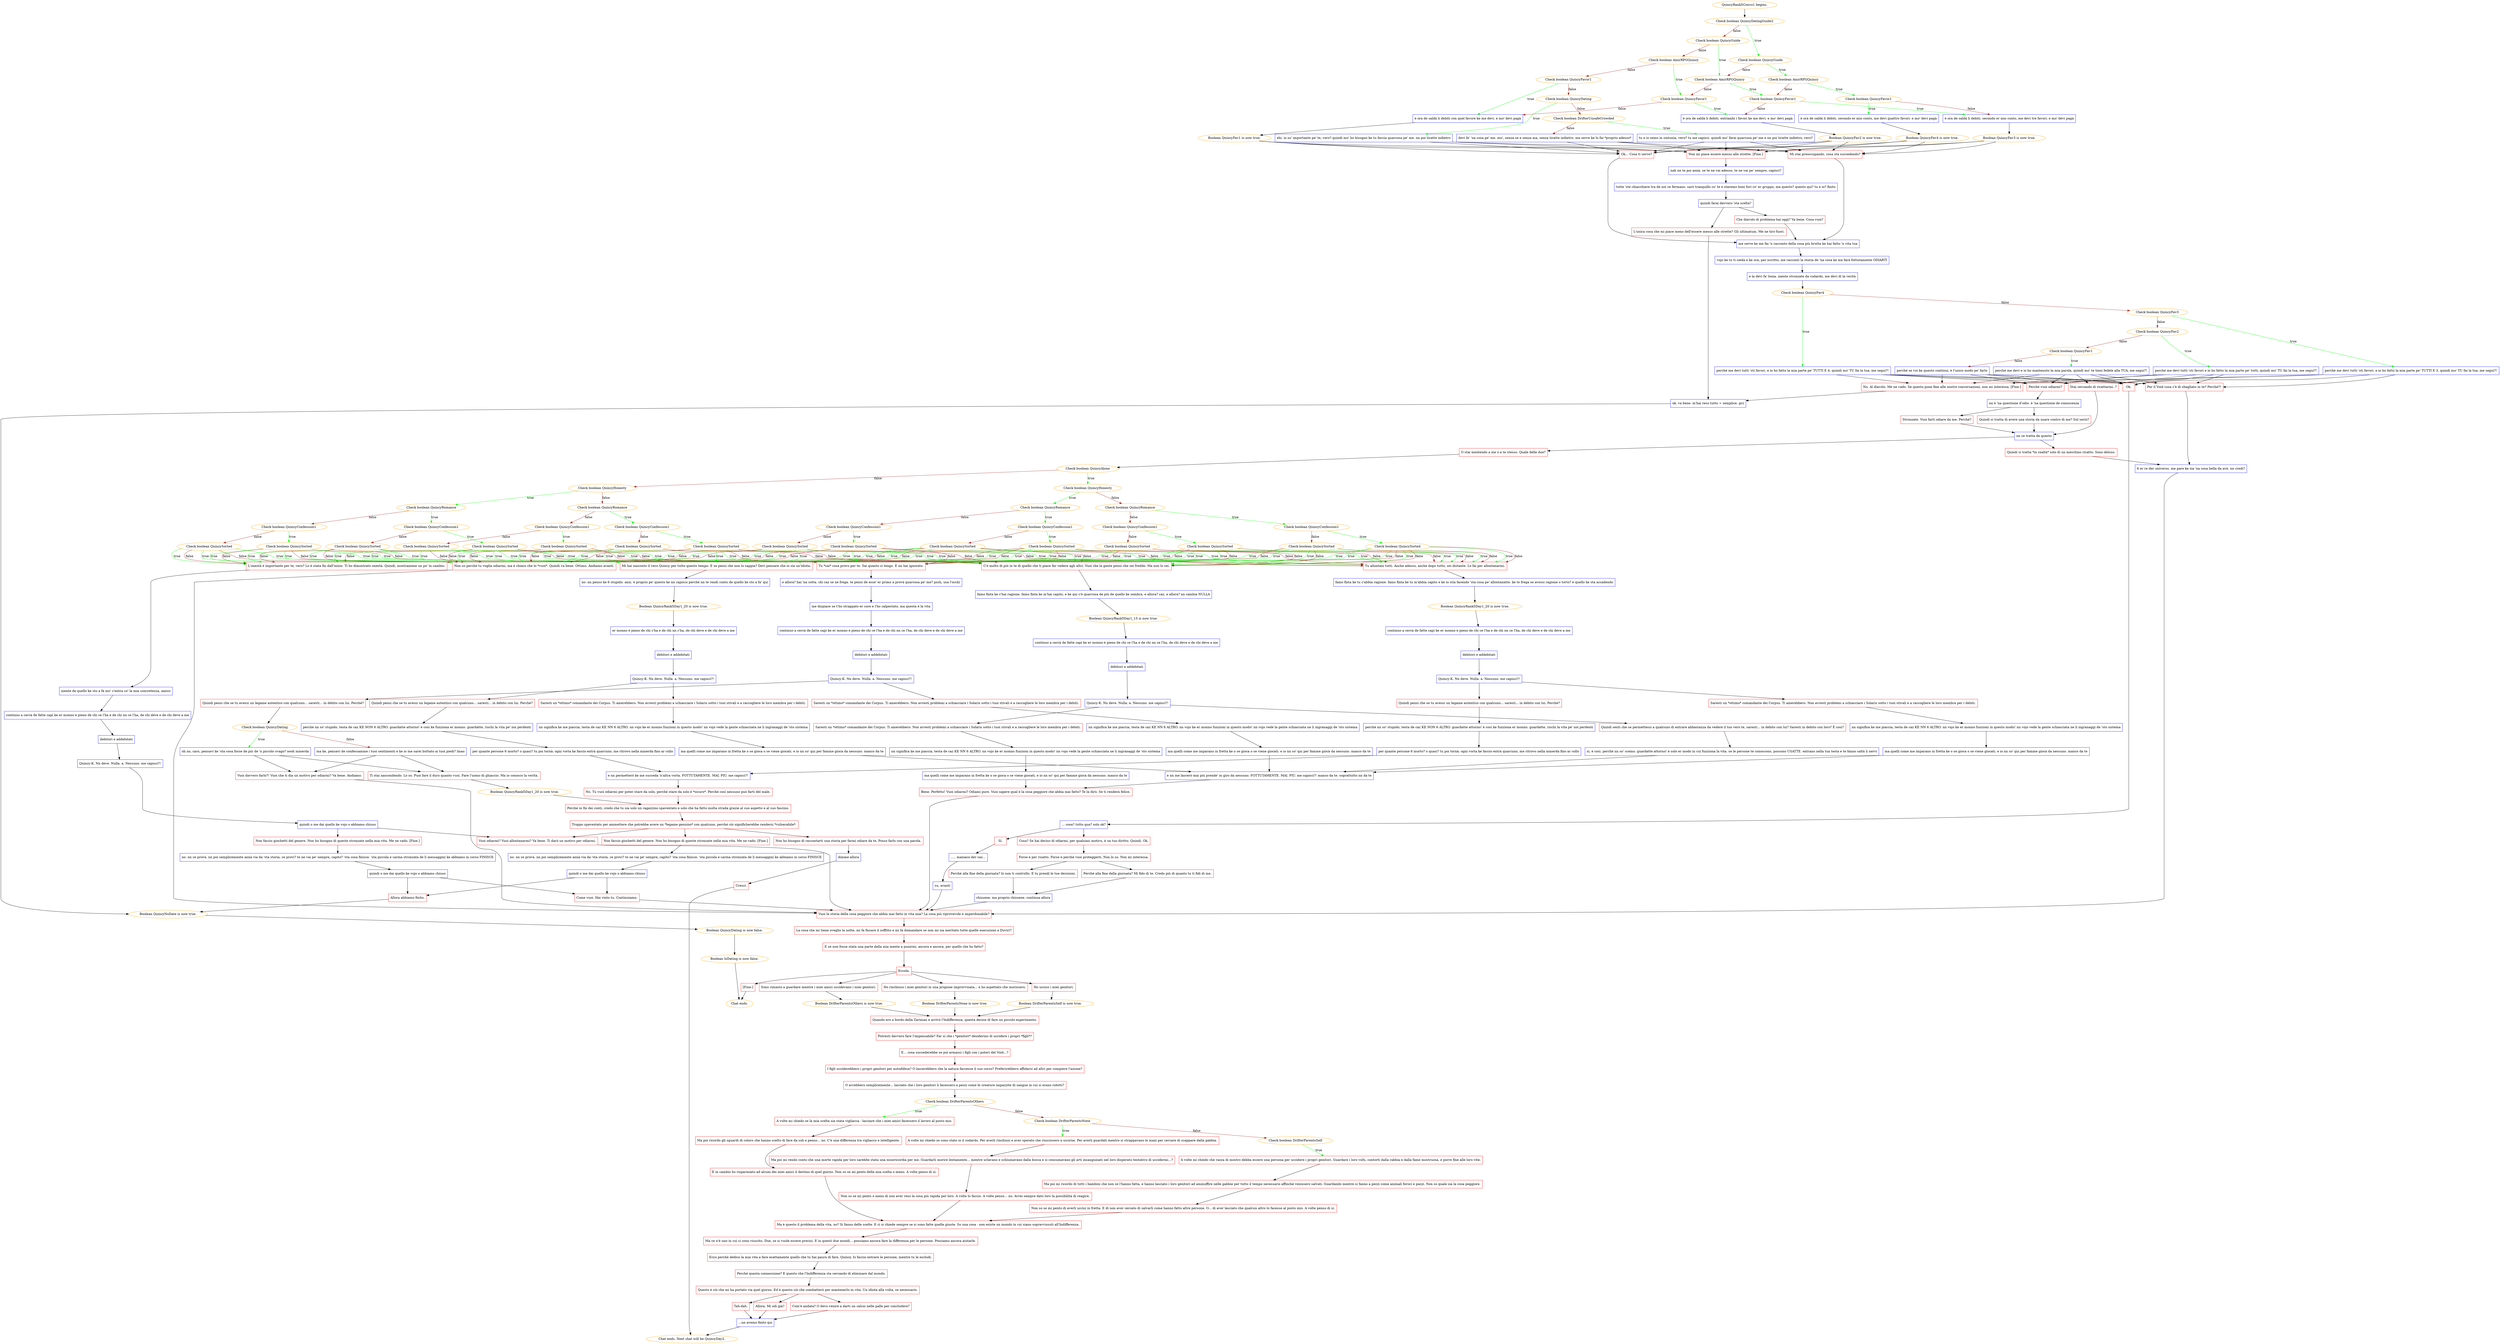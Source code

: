 digraph {
	"QuincyRank5Convo1 begins." [color=orange];
		"QuincyRank5Convo1 begins." -> j4259438910;
	j4259438910 [label="Check boolean QuincyDatingGuide2",color=orange];
		j4259438910 -> j1808293916 [label=true,color=green];
		j4259438910 -> j3374279986 [label=false,color=brown];
	j1808293916 [label="Check boolean QuincyGuide",color=orange];
		j1808293916 -> j825999785 [label=true,color=green];
		j1808293916 -> j1508790296 [label=false,color=brown];
	j3374279986 [label="Check boolean QuincyGuide",color=orange];
		j3374279986 -> j1508790296 [label=true,color=green];
		j3374279986 -> j187799974 [label=false,color=brown];
	j825999785 [label="Check boolean AmirRPGQuincy",color=orange];
		j825999785 -> j348407752 [label=true,color=green];
		j825999785 -> j2690052736 [label=false,color=brown];
	j1508790296 [label="Check boolean AmirRPGQuincy",color=orange];
		j1508790296 -> j2690052736 [label=true,color=green];
		j1508790296 -> j7993924 [label=false,color=brown];
	j187799974 [label="Check boolean AmirRPGQuincy",color=orange];
		j187799974 -> j7993924 [label=true,color=green];
		j187799974 -> j311885398 [label=false,color=brown];
	j348407752 [label="Check boolean QuincyFavor1",color=orange];
		j348407752 -> j631768416 [label=true,color=green];
		j348407752 -> j3933335753 [label=false,color=brown];
	j2690052736 [label="Check boolean QuincyFavor1",color=orange];
		j2690052736 -> j3933335753 [label=true,color=green];
		j2690052736 -> j3029074249 [label=false,color=brown];
	j7993924 [label="Check boolean QuincyFavor1",color=orange];
		j7993924 -> j3029074249 [label=true,color=green];
		j7993924 -> j1172993688 [label=false,color=brown];
	j311885398 [label="Check boolean QuincyFavor1",color=orange];
		j311885398 -> j1172993688 [label=true,color=green];
		j311885398 -> j861801203 [label=false,color=brown];
	j631768416 [label="è ora de saldà li debiti. secondo er mio conto, me devi quattro favori. e mo' devi pagà",shape=box,color=blue];
		j631768416 -> j1829341265;
	j3933335753 [label="è ora de saldà li debiti. secondo er mio conto, me devi tre favori. e mo' devi pagà",shape=box,color=blue];
		j3933335753 -> j3200699862;
	j3029074249 [label="è ora de saldà li debiti. entrambi i favori ke me devi. e mo' devi pagà",shape=box,color=blue];
		j3029074249 -> j2507424988;
	j1172993688 [label="è ora de saldà li debiti con quel favore ke me devi. e mo' devi pagà",shape=box,color=blue];
		j1172993688 -> j1261464452;
	j861801203 [label="Check boolean QuincyDating",color=orange];
		j861801203 -> j2040754256 [label=true,color=green];
		j861801203 -> j1471776078 [label=false,color=brown];
	j1829341265 [label="Boolean QuincyFav4 is now true.",color=orange];
		j1829341265 -> j335908906;
		j1829341265 -> j4013489285;
		j1829341265 -> j3165291272;
	j3200699862 [label="Boolean QuincyFav3 is now true.",color=orange];
		j3200699862 -> j335908906;
		j3200699862 -> j4013489285;
		j3200699862 -> j3165291272;
	j2507424988 [label="Boolean QuincyFav2 is now true.",color=orange];
		j2507424988 -> j335908906;
		j2507424988 -> j4013489285;
		j2507424988 -> j3165291272;
	j1261464452 [label="Boolean QuincyFav1 is now true.",color=orange];
		j1261464452 -> j335908906;
		j1261464452 -> j4013489285;
		j1261464452 -> j3165291272;
	j2040754256 [label="ehi. io so' importante pe' te, vero? quindi mo' ho bisogno ke tu faccia quarcosa pe' me. nn poi tiratte indietro",shape=box,color=blue];
		j2040754256 -> j335908906;
		j2040754256 -> j4013489285;
		j2040754256 -> j3165291272;
	j1471776078 [label="Check boolean DrifterUnsafeCrowded",color=orange];
		j1471776078 -> j301748753 [label=true,color=green];
		j1471776078 -> j3395066078 [label=false,color=brown];
	j335908906 [label="Mi stai preoccupando, cosa sta succedendo?",shape=box,color=red];
		j335908906 -> j393681962;
	j4013489285 [label="Ok... Cosa ti serve?",shape=box,color=red];
		j4013489285 -> j393681962;
	j3165291272 [label="Non mi piace essere messo alle strette. [Fine.]",shape=box,color=red];
		j3165291272 -> j2205490704;
	j301748753 [label="tu e io semo in sintonia, vero? tu me capisci. quindi mo' farai quarcosa pe' me e nn poi tiratte indietro, vero?",shape=box,color=blue];
		j301748753 -> j335908906;
		j301748753 -> j4013489285;
		j301748753 -> j3165291272;
	j3395066078 [label="devi fa' 'na cosa pe' me. mo', senza se e senza ma, senza tiratte indietro. me serve ke lo fai *proprio adesso*",shape=box,color=blue];
		j3395066078 -> j335908906;
		j3395066078 -> j4013489285;
		j3395066078 -> j3165291272;
	j393681962 [label="me serve ke me fai 'n racconto della cosa più brutta ke hai fatto 'n vita tua",shape=box,color=blue];
		j393681962 -> j2032021402;
	j2205490704 [label="nah nn te poi annà. se te ne vai adesso, te ne vai pe' sempre, capisci?",shape=box,color=blue];
		j2205490704 -> j3176732822;
	j2032021402 [label="vojo ke tu ti sieda e ke ora, per iscritto, me racconti la storia de 'na cosa ke me farà fottutamente ODIARTI",shape=box,color=blue];
		j2032021402 -> j1183830993;
	j3176732822 [label="tutte 'ste chiacchiere tra de noi se fermano. sarò tranquillo co' te e staremo boni fori co' er gruppo, ma questo? questo qui? tu e io? finito",shape=box,color=blue];
		j3176732822 -> j295702899;
	j1183830993 [label="e la devi fa' bona. niente stronzate da codardo, me devi dì la verità",shape=box,color=blue];
		j1183830993 -> j592660636;
	j295702899 [label="quindi farai davvero 'sta scelta?",shape=box,color=blue];
		j295702899 -> j310797882;
		j295702899 -> j1539793005;
	j592660636 [label="Check boolean QuincyFav4",color=orange];
		j592660636 -> j1368308759 [label=true,color=green];
		j592660636 -> j755511056 [label=false,color=brown];
	j310797882 [label="Che diavolo di problema hai oggi? Va bene. Cosa vuoi?",shape=box,color=red];
		j310797882 -> j393681962;
	j1539793005 [label="L'unica cosa che mi piace meno dell'essere messo alle strette? Gli ultimatum. Me ne tiro fuori.",shape=box,color=red];
		j1539793005 -> j2139529036;
	j1368308759 [label="perché me devi tutti 'sti favori. e io ho fatto la mia parte pe' TUTTI E 4, quindi mo' TU fai la tua, me segui?!",shape=box,color=blue];
		j1368308759 -> j1481432348;
		j1368308759 -> j755582405;
		j1368308759 -> j2715520257;
		j1368308759 -> j3479771361;
		j1368308759 -> j4046975198;
	j755511056 [label="Check boolean QuincyFav3",color=orange];
		j755511056 -> j3043917458 [label=true,color=green];
		j755511056 -> j2821679080 [label=false,color=brown];
	j2139529036 [label="ok. va bene. m'hai reso tutto + semplice. grz",shape=box,color=blue];
		j2139529036 -> j2319655028;
	j1481432348 [label="Perché vuoi odiarmi?",shape=box,color=red];
		j1481432348 -> j3990877781;
	j755582405 [label="Stai cercando di ricattarmi..?",shape=box,color=red];
		j755582405 -> j2401738815;
	j2715520257 [label="Per il Void cosa c'è di sbagliato in te? Perché?!",shape=box,color=red];
		j2715520257 -> j2244286565;
	j3479771361 [label="Ok.",shape=box,color=red];
		j3479771361 -> j2874655499;
	j4046975198 [label="No. Al diavolo. Me ne vado. Se questo pone fine alle nostre conversazioni, non mi interessa. [Fine.]",shape=box,color=red];
		j4046975198 -> j2139529036;
	j3043917458 [label="perché me devi tutti 'sti favori. e io ho fatto la mia parte pe' TUTTI E 3, quindi mo' TU fai la tua, me segui?!",shape=box,color=blue];
		j3043917458 -> j1481432348;
		j3043917458 -> j755582405;
		j3043917458 -> j2715520257;
		j3043917458 -> j3479771361;
		j3043917458 -> j4046975198;
	j2821679080 [label="Check boolean QuincyFav2",color=orange];
		j2821679080 -> j1694286101 [label=true,color=green];
		j2821679080 -> j2804589762 [label=false,color=brown];
	j2319655028 [label="Boolean QuincyNoDate is now true.",color=orange];
		j2319655028 -> j1884175600;
	j3990877781 [label="nn è 'na questione d'odio. è 'na questione de conoscenza",shape=box,color=blue];
		j3990877781 -> j1076132101;
		j3990877781 -> j3554667388;
	j2401738815 [label="nn se tratta de questo",shape=box,color=blue];
		j2401738815 -> j2970748008;
		j2401738815 -> j1812028337;
	j2244286565 [label="6 er re der universo. me pare ke sia 'na cosa bella da avè, nn credi?",shape=box,color=blue];
		j2244286565 -> j3572022284;
	j2874655499 [label="... cosa? tutto qua? solo ok?",shape=box,color=blue];
		j2874655499 -> j1322708848;
		j2874655499 -> j2459690399;
	j1694286101 [label="perché me devi tutti 'sti favori e io ho fatto la mia parte pe' tutti, quindi mo' TU fai la tua, me segui?!",shape=box,color=blue];
		j1694286101 -> j1481432348;
		j1694286101 -> j755582405;
		j1694286101 -> j2715520257;
		j1694286101 -> j3479771361;
		j1694286101 -> j4046975198;
	j2804589762 [label="Check boolean QuincyFav1",color=orange];
		j2804589762 -> j2743677347 [label=true,color=green];
		j2804589762 -> j4047349000 [label=false,color=brown];
	j1884175600 [label="Boolean QuincyDating is now false.",color=orange];
		j1884175600 -> j1242024027;
	j1076132101 [label="Stronzate. Vuoi farti odiare da me. Perché?",shape=box,color=red];
		j1076132101 -> j2401738815;
	j3554667388 [label="Quindi si tratta di avere una storia da usare contro di me? Sul serio?",shape=box,color=red];
		j3554667388 -> j2401738815;
	j2970748008 [label="O stai mentendo a me o a te stesso. Quale delle due?",shape=box,color=red];
		j2970748008 -> j1329786559;
	j1812028337 [label="Quindi si tratta *in realtà* solo di un meschino ricatto. Sono deluso.",shape=box,color=red];
		j1812028337 -> j2244286565;
	j3572022284 [label="Vuoi la storia della cosa peggiore che abbia mai fatto in vita mia? La cosa più riprovevole e imperdonabile?",shape=box,color=red];
		j3572022284 -> j420484763;
	j1322708848 [label="Cosa? Se hai deciso di odiarmi, per qualsiasi motivo, è un tuo diritto. Quindi. Ok.",shape=box,color=red];
		j1322708848 -> j2410676807;
	j2459690399 [label="Sì.",shape=box,color=red];
		j2459690399 -> j1146695886;
	j2743677347 [label="perché me devi e io ho mantenuto la mia parola, quindi mo' te tieni fedele alla TUA, me segui?!",shape=box,color=blue];
		j2743677347 -> j1481432348;
		j2743677347 -> j755582405;
		j2743677347 -> j2715520257;
		j2743677347 -> j3479771361;
		j2743677347 -> j4046975198;
	j4047349000 [label="perché se voi ke questo continui, è l'unico modo pe' farlo",shape=box,color=blue];
		j4047349000 -> j1481432348;
		j4047349000 -> j755582405;
		j4047349000 -> j2715520257;
		j4047349000 -> j3479771361;
		j4047349000 -> j4046975198;
	j1242024027 [label="Boolean IsDating is now false.",color=orange];
		j1242024027 -> "Chat ends.";
	j1329786559 [label="Check boolean QuincyAlone",color=orange];
		j1329786559 -> j4082736045 [label=true,color=green];
		j1329786559 -> j1488184131 [label=false,color=brown];
	j420484763 [label="La cosa che mi tiene sveglio la notte, mi fa fissare il soffitto e mi fa domandare se non mi sia meritato tutte quelle esecuzioni a Duviri?",shape=box,color=red];
		j420484763 -> j2546161032;
	j2410676807 [label="Forse è per ricatto. Forse è perché vuoi proteggerti. Non lo so. Non mi interessa.",shape=box,color=red];
		j2410676807 -> j2846554639;
		j2410676807 -> j2992803906;
	j1146695886 [label="..... maniaco der caz...",shape=box,color=blue];
		j1146695886 -> j4132082366;
	"Chat ends." [color=orange];
	j4082736045 [label="Check boolean QuincyHonesty",color=orange];
		j4082736045 -> j825753960 [label=true,color=green];
		j4082736045 -> j3531077701 [label=false,color=brown];
	j1488184131 [label="Check boolean QuincyHonesty",color=orange];
		j1488184131 -> j2894358849 [label=true,color=green];
		j1488184131 -> j2011230306 [label=false,color=brown];
	j2546161032 [label="E se non fosse stata una parte della mia mente a punirmi, ancora e ancora, per quello che ho fatto?",shape=box,color=red];
		j2546161032 -> j1202626978;
	j2846554639 [label="Perché alla fine della giornata? Io non ti controllo. E tu prendi le tue decisioni.",shape=box,color=red];
		j2846554639 -> j1040901826;
	j2992803906 [label="Perché alla fine della giornata? Mi fido di te. Credo più di quanto tu ti fidi di me.",shape=box,color=red];
		j2992803906 -> j1040901826;
	j4132082366 [label="su, avanti",shape=box,color=blue];
		j4132082366 -> j3572022284;
	j825753960 [label="Check boolean QuincyRomance",color=orange];
		j825753960 -> j2412885674 [label=true,color=green];
		j825753960 -> j3773748277 [label=false,color=brown];
	j3531077701 [label="Check boolean QuincyRomance",color=orange];
		j3531077701 -> j3772923861 [label=true,color=green];
		j3531077701 -> j3705907214 [label=false,color=brown];
	j2894358849 [label="Check boolean QuincyRomance",color=orange];
		j2894358849 -> j2880257702 [label=true,color=green];
		j2894358849 -> j1505471158 [label=false,color=brown];
	j2011230306 [label="Check boolean QuincyRomance",color=orange];
		j2011230306 -> j2233134132 [label=true,color=green];
		j2011230306 -> j491044399 [label=false,color=brown];
	j1202626978 [label="Eccola.",shape=box,color=red];
		j1202626978 -> j2650062608;
		j1202626978 -> j4136792816;
		j1202626978 -> j2602237241;
		j1202626978 -> j1666604766;
	j1040901826 [label="chissene. ma proprio chissene. continua allora",shape=box,color=blue];
		j1040901826 -> j3572022284;
	j2412885674 [label="Check boolean QuincyConfession1",color=orange];
		j2412885674 -> j2334105743 [label=true,color=green];
		j2412885674 -> j643075583 [label=false,color=brown];
	j3773748277 [label="Check boolean QuincyConfession1",color=orange];
		j3773748277 -> j877673860 [label=true,color=green];
		j3773748277 -> j2747914606 [label=false,color=brown];
	j3772923861 [label="Check boolean QuincyConfession1",color=orange];
		j3772923861 -> j876242526 [label=true,color=green];
		j3772923861 -> j1736569315 [label=false,color=brown];
	j3705907214 [label="Check boolean QuincyConfession1",color=orange];
		j3705907214 -> j1344177650 [label=true,color=green];
		j3705907214 -> j2742183548 [label=false,color=brown];
	j2880257702 [label="Check boolean QuincyConfession1",color=orange];
		j2880257702 -> j600996153 [label=true,color=green];
		j2880257702 -> j2116091037 [label=false,color=brown];
	j1505471158 [label="Check boolean QuincyConfession1",color=orange];
		j1505471158 -> j494868219 [label=true,color=green];
		j1505471158 -> j3270453115 [label=false,color=brown];
	j2233134132 [label="Check boolean QuincyConfession1",color=orange];
		j2233134132 -> j2167128322 [label=true,color=green];
		j2233134132 -> j644773257 [label=false,color=brown];
	j491044399 [label="Check boolean QuincyConfession1",color=orange];
		j491044399 -> j3881275791 [label=true,color=green];
		j491044399 -> j642294731 [label=false,color=brown];
	j2650062608 [label="Sono rimasto a guardare mentre i miei amici uccidevano i miei genitori.",shape=box,color=red];
		j2650062608 -> j2986739347;
	j4136792816 [label="Ho rinchiuso i miei genitori in una prigione improvvisata... e ho aspettato che morissero.",shape=box,color=red];
		j4136792816 -> j481450004;
	j2602237241 [label="Ho ucciso i miei genitori.",shape=box,color=red];
		j2602237241 -> j3723936278;
	j1666604766 [label="[Fine.]",shape=box,color=red];
		j1666604766 -> "Chat ends.";
	j2334105743 [label="Check boolean QuincySorted",color=orange];
		j2334105743 -> j1573860570 [label=true,color=green];
		j2334105743 -> j2693444416 [label=true,color=green];
		j2334105743 -> j2420839528 [label=true,color=green];
		j2334105743 -> j914192894 [label=true,color=green];
		j2334105743 -> j4019218262 [label=true,color=green];
		j2334105743 -> j1573860570 [label=false,color=brown];
		j2334105743 -> j2693444416 [label=false,color=brown];
		j2334105743 -> j2420839528 [label=false,color=brown];
		j2334105743 -> j914192894 [label=false,color=brown];
		j2334105743 -> j3190251151 [label=false,color=brown];
	j643075583 [label="Check boolean QuincySorted",color=orange];
		j643075583 -> j1573860570 [label=true,color=green];
		j643075583 -> j2693444416 [label=true,color=green];
		j643075583 -> j2420839528 [label=true,color=green];
		j643075583 -> j4019218262 [label=true,color=green];
		j643075583 -> j3190251151 [label=true,color=green];
		j643075583 -> j1573860570 [label=false,color=brown];
		j643075583 -> j2693444416 [label=false,color=brown];
		j643075583 -> j2420839528 [label=false,color=brown];
		j643075583 -> j3190251151 [label=false,color=brown];
	j877673860 [label="Check boolean QuincySorted",color=orange];
		j877673860 -> j1573860570 [label=true,color=green];
		j877673860 -> j2693444416 [label=true,color=green];
		j877673860 -> j914192894 [label=true,color=green];
		j877673860 -> j4019218262 [label=true,color=green];
		j877673860 -> j3190251151 [label=true,color=green];
		j877673860 -> j1573860570 [label=false,color=brown];
		j877673860 -> j2693444416 [label=false,color=brown];
		j877673860 -> j914192894 [label=false,color=brown];
		j877673860 -> j3190251151 [label=false,color=brown];
	j2747914606 [label="Check boolean QuincySorted",color=orange];
		j2747914606 -> j1573860570 [label=true,color=green];
		j2747914606 -> j2693444416 [label=true,color=green];
		j2747914606 -> j4019218262 [label=true,color=green];
		j2747914606 -> j3190251151 [label=true,color=green];
		j2747914606 -> j1573860570 [label=false,color=brown];
		j2747914606 -> j2693444416 [label=false,color=brown];
		j2747914606 -> j3190251151 [label=false,color=brown];
	j876242526 [label="Check boolean QuincySorted",color=orange];
		j876242526 -> j1573860570 [label=true,color=green];
		j876242526 -> j2420839528 [label=true,color=green];
		j876242526 -> j914192894 [label=true,color=green];
		j876242526 -> j4019218262 [label=true,color=green];
		j876242526 -> j3190251151 [label=true,color=green];
		j876242526 -> j1573860570 [label=false,color=brown];
		j876242526 -> j2420839528 [label=false,color=brown];
		j876242526 -> j914192894 [label=false,color=brown];
	j1736569315 [label="Check boolean QuincySorted",color=orange];
		j1736569315 -> j1573860570 [label=true,color=green];
		j1736569315 -> j2420839528 [label=true,color=green];
		j1736569315 -> j4019218262 [label=true,color=green];
		j1736569315 -> j3190251151 [label=true,color=green];
		j1736569315 -> j1573860570 [label=false,color=brown];
		j1736569315 -> j2420839528 [label=false,color=brown];
		j1736569315 -> j3190251151 [label=false,color=brown];
	j1344177650 [label="Check boolean QuincySorted",color=orange];
		j1344177650 -> j1573860570 [label=true,color=green];
		j1344177650 -> j914192894 [label=true,color=green];
		j1344177650 -> j4019218262 [label=true,color=green];
		j1344177650 -> j3190251151 [label=true,color=green];
		j1344177650 -> j1573860570 [label=false,color=brown];
		j1344177650 -> j914192894 [label=false,color=brown];
		j1344177650 -> j3190251151 [label=false,color=brown];
	j2742183548 [label="Check boolean QuincySorted",color=orange];
		j2742183548 -> j1573860570 [label=true,color=green];
		j2742183548 -> j4019218262 [label=true,color=green];
		j2742183548 -> j3190251151 [label=true,color=green];
		j2742183548 -> j1573860570 [label=false,color=brown];
		j2742183548 -> j3190251151 [label=false,color=brown];
	j600996153 [label="Check boolean QuincySorted",color=orange];
		j600996153 -> j2693444416 [label=true,color=green];
		j600996153 -> j2420839528 [label=true,color=green];
		j600996153 -> j914192894 [label=true,color=green];
		j600996153 -> j4019218262 [label=true,color=green];
		j600996153 -> j3190251151 [label=true,color=green];
		j600996153 -> j2693444416 [label=false,color=brown];
		j600996153 -> j2420839528 [label=false,color=brown];
		j600996153 -> j914192894 [label=false,color=brown];
		j600996153 -> j3190251151 [label=false,color=brown];
	j2116091037 [label="Check boolean QuincySorted",color=orange];
		j2116091037 -> j2693444416 [label=true,color=green];
		j2116091037 -> j2420839528 [label=true,color=green];
		j2116091037 -> j4019218262 [label=true,color=green];
		j2116091037 -> j3190251151 [label=true,color=green];
		j2116091037 -> j2693444416 [label=false,color=brown];
		j2116091037 -> j2420839528 [label=false,color=brown];
		j2116091037 -> j3190251151 [label=false,color=brown];
	j494868219 [label="Check boolean QuincySorted",color=orange];
		j494868219 -> j2693444416 [label=true,color=green];
		j494868219 -> j914192894 [label=true,color=green];
		j494868219 -> j4019218262 [label=true,color=green];
		j494868219 -> j3190251151 [label=true,color=green];
		j494868219 -> j2693444416 [label=false,color=brown];
		j494868219 -> j914192894 [label=false,color=brown];
		j494868219 -> j3190251151 [label=false,color=brown];
	j3270453115 [label="Check boolean QuincySorted",color=orange];
		j3270453115 -> j2693444416 [label=true,color=green];
		j3270453115 -> j4019218262 [label=true,color=green];
		j3270453115 -> j3190251151 [label=true,color=green];
		j3270453115 -> j2693444416 [label=false,color=brown];
		j3270453115 -> j3190251151 [label=false,color=brown];
	j2167128322 [label="Check boolean QuincySorted",color=orange];
		j2167128322 -> j2420839528 [label=true,color=green];
		j2167128322 -> j914192894 [label=true,color=green];
		j2167128322 -> j4019218262 [label=true,color=green];
		j2167128322 -> j3190251151 [label=true,color=green];
		j2167128322 -> j2420839528 [label=false,color=brown];
		j2167128322 -> j914192894 [label=false,color=brown];
		j2167128322 -> j3190251151 [label=false,color=brown];
	j644773257 [label="Check boolean QuincySorted",color=orange];
		j644773257 -> j2420839528 [label=true,color=green];
		j644773257 -> j4019218262 [label=true,color=green];
		j644773257 -> j3190251151 [label=true,color=green];
		j644773257 -> j2420839528 [label=false,color=brown];
		j644773257 -> j3190251151 [label=false,color=brown];
	j3881275791 [label="Check boolean QuincySorted",color=orange];
		j3881275791 -> j914192894 [label=true,color=green];
		j3881275791 -> j4019218262 [label=true,color=green];
		j3881275791 -> j3190251151 [label=true,color=green];
		j3881275791 -> j914192894 [label=false,color=brown];
		j3881275791 -> j3190251151 [label=false,color=brown];
	j642294731 [label="Check boolean QuincySorted",color=orange];
		j642294731 -> j4019218262 [label=true,color=green];
		j642294731 -> j3190251151 [label=true,color=green];
		j642294731 -> j3190251151 [label=false,color=brown];
	j2986739347 [label="Boolean DrifterParentsOthers is now true.",color=orange];
		j2986739347 -> j1357304974;
	j481450004 [label="Boolean DrifterParentsNone is now true.",color=orange];
		j481450004 -> j1357304974;
	j3723936278 [label="Boolean DrifterParentsSelf is now true.",color=orange];
		j3723936278 -> j1357304974;
	j1573860570 [label="Tu allontani tutti. Anche adesso, anche dopo tutto, sei distante. Lo fai per allontanarmi.",shape=box,color=red];
		j1573860570 -> j2523624574;
	j2693444416 [label="L'onestà è importante per te, vero? Lo è stata fin dall'inizio. Ti ho dimostrato onestà. Quindi, mostramene un po' in cambio.",shape=box,color=red];
		j2693444416 -> j893572182;
	j2420839528 [label="C'è molto di più in te di quello che ti piace far vedere agli altri. Vuoi che la gente pensi che sei freddo. Ma non lo sei.",shape=box,color=red];
		j2420839528 -> j48870632;
	j914192894 [label="Tu *sai* cosa provo per te. Sai quanto ci tengo. E mi hai ignorato.",shape=box,color=red];
		j914192894 -> j2944515610;
	j4019218262 [label="Mi hai nascosto il vero Quincy per tutto questo tempo. E se pensi che non lo sappia? Devi pensare che io sia un'idiota.",shape=box,color=red];
		j4019218262 -> j1285940786;
	j3190251151 [label="Non so perché tu voglia odiarmi, ma è chiaro che lo *vuoi*. Quindi va bene. Ottimo. Andiamo avanti.",shape=box,color=red];
		j3190251151 -> j3572022284;
	j1357304974 [label="Quando ero a bordo della Zariman e arrivò l'Indifferenza, questa decise di fare un piccolo esperimento.",shape=box,color=red];
		j1357304974 -> j694712861;
	j2523624574 [label="famo finta ke tu c'abbia ragione. famo finta ke tu m'abbia capito e ke io stia facendo 'sta cosa pe' allontanatte. ke te frega se avessi ragione o torto? è quello ke sta accadendo",shape=box,color=blue];
		j2523624574 -> j3852489416;
	j893572182 [label="niente de quello ke sto a fà mo' c'entra co' la mia concretezza, amico",shape=box,color=blue];
		j893572182 -> j552123247;
	j48870632 [label="famo finta ke c'hai ragione. famo finta ke m'hai capito, e ke qui c'è quarcosa de più de quello ke sembra. e allora? caz, e allora? nn cambia NULLA",shape=box,color=blue];
		j48870632 -> j2604295813;
	j2944515610 [label="e allora? hai 'na cotta. chi caz se ne frega. te pensi de esse' er primo a provà quarcosa pe' me? pssh, usa l'occhi",shape=box,color=blue];
		j2944515610 -> j2515480166;
	j1285940786 [label="no. nn penso ke 6 stupido. anzi. è proprio pe' questo ke nn capisco perché nn te rendi conto de quello ke sto a fa' qui",shape=box,color=blue];
		j1285940786 -> j2370841904;
	j694712861 [label="Potresti davvero fare l'impensabile? Far sì che i *genitori* desiderino di uccidere i propri *figli*?",shape=box,color=red];
		j694712861 -> j3612981378;
	j3852489416 [label="Boolean QuincyRank5Day1_20 is now true.",color=orange];
		j3852489416 -> j2565255352;
	j552123247 [label="continuo a cercà de fatte capì ke er monno è pieno de chi ce l'ha e de chi nn ce l'ha, de chi deve e de chi deve a me",shape=box,color=blue];
		j552123247 -> j1902761593;
	j2604295813 [label="Boolean QuincyRank5Day1_15 is now true.",color=orange];
		j2604295813 -> j3047666339;
	j2515480166 [label="me dispiace se t'ho strappato er core e l'ho calpestato, ma questa è la vita",shape=box,color=blue];
		j2515480166 -> j2320290790;
	j2370841904 [label="Boolean QuincyRank5Day1_20 is now true.",color=orange];
		j2370841904 -> j3936171477;
	j3612981378 [label="E... cosa succederebbe se poi armassi i figli con i poteri del Void...?",shape=box,color=red];
		j3612981378 -> j315571179;
	j2565255352 [label="continuo a cercà de fatte capì ke er monno è pieno de chi ce l'ha e de chi nn ce l'ha, de chi deve e de chi deve a me",shape=box,color=blue];
		j2565255352 -> j1498219736;
	j1902761593 [label="debitori e addebitati",shape=box,color=blue];
		j1902761593 -> j2785196246;
	j3047666339 [label="continuo a cercà de fatte capì ke er monno è pieno de chi ce l'ha e de chi nn ce l'ha, de chi deve e de chi deve a me",shape=box,color=blue];
		j3047666339 -> j3392157773;
	j2320290790 [label="continuo a cercà de fatte capì ke er monno è pieno de chi ce l'ha e de chi nn ce l'ha, de chi deve e de chi deve a me",shape=box,color=blue];
		j2320290790 -> j1091741436;
	j3936171477 [label="er monno è pieno de chi c'ha e de chi nn c'ha, de chi deve e de chi deve a me",shape=box,color=blue];
		j3936171477 -> j1524620286;
	j315571179 [label="I figli ucciderebbero i propri genitori per autodifesa? O lascerebbero che la natura faccesse il suo corso? Preferirebbero affidarsi ad altri per compiere l'azione?",shape=box,color=red];
		j315571179 -> j3204897628;
	j1498219736 [label="debitori e addebitati",shape=box,color=blue];
		j1498219736 -> j186738111;
	j2785196246 [label="Quincy-K. Nn deve. Nulla. a. Nessuno. me capisci?!",shape=box,color=blue];
		j2785196246 -> j3177972472;
	j3392157773 [label="debitori e addebitati",shape=box,color=blue];
		j3392157773 -> j1057231327;
	j1091741436 [label="debitori e addebitati",shape=box,color=blue];
		j1091741436 -> j43153076;
	j1524620286 [label="debitori e addebitati",shape=box,color=blue];
		j1524620286 -> j1656850740;
	j3204897628 [label="O avrebbero semplicemente... lasciato che i loro genitori li facessero a pezzi come le creature impazzite di sangue in cui si erano ridotti?",shape=box,color=red];
		j3204897628 -> j1211596277;
	j186738111 [label="Quincy-K. Nn deve. Nulla. a. Nessuno. me capisci?!",shape=box,color=blue];
		j186738111 -> j1934087826;
		j186738111 -> j719145360;
	j3177972472 [label="quindi o me dai quello ke vojo o abbiamo chiuso",shape=box,color=blue];
		j3177972472 -> j2589621213;
		j3177972472 -> j708964037;
	j1057231327 [label="Quincy-K. Nn deve. Nulla. a. Nessuno. me capisci?!",shape=box,color=blue];
		j1057231327 -> j1153484827;
		j1057231327 -> j1671831719;
	j43153076 [label="Quincy-K. Nn deve. Nulla. a. Nessuno. me capisci?!",shape=box,color=blue];
		j43153076 -> j293875200;
		j43153076 -> j481200207;
	j1656850740 [label="Quincy-K. Nn deve. Nulla. a. Nessuno. me capisci?!",shape=box,color=blue];
		j1656850740 -> j93630831;
		j1656850740 -> j295889448;
	j1211596277 [label="Check boolean DrifterParentsOthers",color=orange];
		j1211596277 -> j3067020332 [label=true,color=green];
		j1211596277 -> j550601478 [label=false,color=brown];
	j1934087826 [label="Quindi pensi che se tu avessi un legame autentico con qualcuno... saresti... in debito con lui. Perché?",shape=box,color=red];
		j1934087826 -> j3328653414;
	j719145360 [label="Saresti un *ottimo* comandante dei Corpus. Ti amerebbero. Non avresti problemi a schiacciare i Solaris sotto i tuoi stivali e a raccogliere le loro membra per i debiti.",shape=box,color=red];
		j719145360 -> j3749100030;
	j2589621213 [label="Non faccio giochetti del genere. Non ho bisogno di queste stronzate nella mia vita. Me ne vado. [Fine.]",shape=box,color=red];
		j2589621213 -> j1774845669;
	j708964037 [label="Vuoi odiarmi? Vuoi allontanarmi? Va bene. Ti darò un motivo per odiarmi.",shape=box,color=red];
		j708964037 -> j3572022284;
	j1153484827 [label="Quindi senti che se permettessi a qualcuno di entrare abbastanza da vedere il tuo vero te, saresti... in debito con lui? Saresti in debito con loro? È così?",shape=box,color=red];
		j1153484827 -> j2145748756;
	j1671831719 [label="Saresti un *ottimo* comandante dei Corpus. Ti amerebbero. Non avresti problemi a schiacciare i Solaris sotto i tuoi stivali e a raccogliere le loro membra per i debiti.",shape=box,color=red];
		j1671831719 -> j3102057346;
	j293875200 [label="Quindi pensi che se tu avessi un legame autentico con qualcuno... saresti... in debito con lui. Perché?",shape=box,color=red];
		j293875200 -> j195857378;
	j481200207 [label="Saresti un *ottimo* comandante dei Corpus. Ti amerebbero. Non avresti problemi a schiacciare i Solaris sotto i tuoi stivali e a raccogliere le loro membra per i debiti.",shape=box,color=red];
		j481200207 -> j3379630111;
	j93630831 [label="Quindi pensi che se tu avessi un legame autentico con qualcuno... saresti... in debito con lui. Perché?",shape=box,color=red];
		j93630831 -> j4093100927;
	j295889448 [label="Saresti un *ottimo* comandante dei Corpus. Ti amerebbero. Non avresti problemi a schiacciare i Solaris sotto i tuoi stivali e a raccogliere le loro membra per i debiti.",shape=box,color=red];
		j295889448 -> j2165672317;
	j3067020332 [label="A volte mi chiedo se la mia scelta sia stata vigliacca - lasciare che i miei amici facessero il lavoro al posto mio.",shape=box,color=red];
		j3067020332 -> j58618546;
	j550601478 [label="Check boolean DrifterParentsNone",color=orange];
		j550601478 -> j1553712463 [label=true,color=green];
		j550601478 -> j1099193723 [label=false,color=brown];
	j3328653414 [label="perché nn so' stupido, testa de caz KE NON 6 ALTRO. guardatte attorno! è così ke funziona er monno. guardatte, rischi la vita pe' noi perdenti",shape=box,color=blue];
		j3328653414 -> j1941231809;
	j3749100030 [label="nn significa ke me piaccia, testa de caz KE NN 6 ALTRO. nn vojo ke er monno funzioni in questo modo! nn vojo vedè la gente schiacciata ne li ingranaggi de 'sto sistema",shape=box,color=blue];
		j3749100030 -> j3028934669;
	j1774845669 [label="no. nn ce provà. nn poi semplicemente annà via da 'sta storia. ce provi? te ne vai pe' sempre, capito? 'sta cosa finisce. 'sta piccola e carina stronzata de li messaggini ke abbiamo in corso FINISCE",shape=box,color=blue];
		j1774845669 -> j3078096638;
	j2145748756 [label="sì, è così. perché nn so' scemo. guardatte attorno! è solo er modo in cui funziona la vita. se le persone te conoscono, possono USATTE. entrano nella tua testa e te fanno saltà li nervi",shape=box,color=blue];
		j2145748756 -> j1580333103;
	j3102057346 [label="nn significa ke me piaccia, testa de caz KE NN 6 ALTRO. nn vojo ke er monno funzioni in questo modo! nn vojo vedè la gente schiacciata ne li ingranaggi de 'sto sistema",shape=box,color=blue];
		j3102057346 -> j1062998769;
	j195857378 [label="Check boolean QuincyDating",color=orange];
		j195857378 -> j3262822950 [label=true,color=green];
		j195857378 -> j3484887219 [label=false,color=brown];
	j3379630111 [label="nn significa ke me piaccia, testa de caz KE NN 6 ALTRO. nn vojo ke er monno funzioni in questo modo! nn vojo vedè la gente schiacciata ne li ingranaggi de 'sto sistema",shape=box,color=blue];
		j3379630111 -> j3936091749;
	j4093100927 [label="perché nn so' stupido, testa de caz KE NON 6 ALTRO. guardatte attorno! è così ke funziona er monno. guardatte, rischi la vita pe' noi perdenti",shape=box,color=blue];
		j4093100927 -> j2003116119;
	j2165672317 [label="nn significa ke me piaccia, testa de caz KE NN 6 ALTRO. nn vojo ke er monno funzioni in questo modo! nn vojo vedè la gente schiacciata ne li ingranaggi de 'sto sistema",shape=box,color=blue];
		j2165672317 -> j4230850344;
	j58618546 [label="Ma poi ricordo gli sguardi di coloro che hanno scelto di fare da soli e penso... no. C'è una differenza tra vigliacco e intelligente.",shape=box,color=red];
		j58618546 -> j1811518275;
	j1553712463 [label="A volte mi chiedo se sono stato io il codardo. Per averli rinchiusi e aver sperato che riuscissero a uscirne. Per averli guardati mentre si strappavano le mani per cercare di scappare dalla gabbia.",shape=box,color=red];
		j1553712463 -> j2545326954;
	j1099193723 [label="Check boolean DrifterParentsSelf",color=orange];
		j1099193723 -> j896873070 [label=true,color=green];
	j1941231809 [label="per quante persone 6 morto? o quasi? tu poi tornà. ogni vorta ke faccio entrà quarcuno, me ritrovo nella mmerda fino ar collo",shape=box,color=blue];
		j1941231809 -> j1378988442;
	j3028934669 [label="ma quelli come me imparano in fretta ke o se gioca o se viene giocati. e io nn so' qui per famme giocà da nessuno. manco da te",shape=box,color=blue];
		j3028934669 -> j1580333103;
	j3078096638 [label="quindi o me dai quello ke vojo o abbiamo chiuso",shape=box,color=blue];
		j3078096638 -> j3729006166;
		j3078096638 -> j3553446827;
	j1580333103 [label="e nn me lascerò mai più prende' in giro da nessuno. FOTTUTAMENTE. MAI. PIÙ. me capisci?! manco da te. soprattutto nn da te",shape=box,color=blue];
		j1580333103 -> j2326245361;
	j1062998769 [label="ma quelli come me imparano in fretta ke o se gioca o se viene giocati. e io nn so' qui per famme giocà da nessuno. manco da te",shape=box,color=blue];
		j1062998769 -> j2326245361;
	j3262822950 [label="oh no, caro, pensavi ke 'sta cosa fosse de più de 'n piccolo svago? oooh mmerda",shape=box,color=blue];
		j3262822950 -> j3151023440;
		j3262822950 -> j1675805828;
	j3484887219 [label="ma ke, pensavi de confessamme i tuoi sentimenti e ke io me sarei buttato ai tuoi piedi? lmao",shape=box,color=blue];
		j3484887219 -> j3151023440;
		j3484887219 -> j1675805828;
	j3936091749 [label="ma quelli come me imparano in fretta ke o se gioca o se viene giocati. e io nn so' qui per famme giocà da nessuno. manco da te",shape=box,color=blue];
		j3936091749 -> j1580333103;
	j2003116119 [label="per quante persone 6 morto? o quasi? tu poi tornà. ogni vorta ke faccio entrà quarcuno, me ritrovo nella mmerda fino ar collo",shape=box,color=blue];
		j2003116119 -> j1378988442;
	j4230850344 [label="ma quelli come me imparano in fretta ke o se gioca o se viene giocati. e io nn so' qui per famme giocà da nessuno. manco da te",shape=box,color=blue];
		j4230850344 -> j1580333103;
	j1811518275 [label="E in cambio ho risparmiato ad alcuni dei miei amici il destino di quel giorno. Non so se mi pento della mia scelta o meno. A volte penso di sì.",shape=box,color=red];
		j1811518275 -> j2050091371;
	j2545326954 [label="Ma poi mi rendo conto che una morte rapida per loro sarebbe stata una misericordia per me. Guardarli morire lentamente... mentre urlavano e schiumavano dalla bocca e si consumavano gli arti insanguinati nel loro disperato tentativo di uccidermi...?",shape=box,color=red];
		j2545326954 -> j1353184930;
	j896873070 [label="A volte mi chiedo che razza di mostro debba essere una persona per uccidere i propri genitori. Guardare i loro volti, contorti dalla rabbia e dalla fame mostruosa, e porre fine alle loro vite.",shape=box,color=red];
		j896873070 -> j170211317;
	j1378988442 [label="e nn permetterò ke me succeda 'n'altra vorta. FOTTUTAMENTE. MAI. PIÙ. me capisci?!",shape=box,color=blue];
		j1378988442 -> j3759095037;
	j3729006166 [label="Allora abbiamo finito.",shape=box,color=red];
		j3729006166 -> j2319655028;
	j3553446827 [label="Come vuoi. Hai vinto tu. Continuiamo.",shape=box,color=red];
		j3553446827 -> j3572022284;
	j2326245361 [label="Bene. Perfetto! Vuoi odiarmi? Odiami pure. Vuoi sapere qual è la cosa peggiore che abbia mai fatto? Te la dirò. Se ti renderà felice.",shape=box,color=red];
		j2326245361 -> j3572022284;
	j3151023440 [label="Ti stai nascondendo. Lo so. Puoi fare il duro quanto vuoi. Fare l'uomo di ghiaccio. Ma io conosco la verità.",shape=box,color=red];
		j3151023440 -> j1307598929;
	j1675805828 [label="Vuoi davvero farlo?! Vuoi che ti dia un motivo per odiarmi? Va bene. Andiamo.",shape=box,color=red];
		j1675805828 -> j3572022284;
	j2050091371 [label="Ma è questo il problema della vita, no? Si fanno delle scelte. E ci si chiede sempre se si sono fatte quelle giuste. So una cosa - non esiste un mondo in cui siano sopravvissuti all'Indifferenza.",shape=box,color=red];
		j2050091371 -> j1583445030;
	j1353184930 [label="Non so se mi pento o meno di non aver reso la cosa più rapida per loro. A volte lo faccio. A volte penso... no. Avrei sempre dato loro la possibilità di reagire.",shape=box,color=red];
		j1353184930 -> j2050091371;
	j170211317 [label="Ma poi mi ricordo di tutti i bambini che non ce l'hanno fatta, e hanno lasciato i loro genitori ad ammuffire nelle gabbie per tutto il tempo necessario affinché venissero salvati. Guardando mentre si fanno a pezzi come animali feroci e pazzi. Non so quale sia la cosa peggiore.",shape=box,color=red];
		j170211317 -> j1060944753;
	j3759095037 [label="No. Tu vuoi odiarmi per poter stare da solo, perché stare da solo è *sicuro*. Perché così nessuno può farti del male.",shape=box,color=red];
		j3759095037 -> j1314591493;
	j1307598929 [label="Boolean QuincyRank5Day1_20 is now true.",color=orange];
		j1307598929 -> j1314591493;
	j1583445030 [label="Ma ce n'è uno in cui ci sono riuscito. Due, se si vuole essere precisi. E in questi due mondi... possiamo ancora fare la differenza per le persone. Possiamo ancora aiutarle.",shape=box,color=red];
		j1583445030 -> j3376212008;
	j1060944753 [label="Non so se mi pento di averli uccisi in fretta. E di non aver cercato di salvarli come hanno fatto altre persone. O... di aver lasciato che qualcun altro lo facesse al posto mio. A volte penso di sì.",shape=box,color=red];
		j1060944753 -> j2050091371;
	j1314591493 [label="Perché in fin dei conti, credo che tu sia solo un ragazzino spaventato e solo che ha fatto molta strada grazie al suo aspetto e al suo fascino.",shape=box,color=red];
		j1314591493 -> j2766753670;
	j3376212008 [label="Ecco perché dedico la mia vita a fare esattamente quello che tu hai paura di fare, Quincy. Io faccio entrare le persone, mentre tu le escludi.",shape=box,color=red];
		j3376212008 -> j2068284671;
	j2766753670 [label="Troppo spaventato per ammettere che potrebbe avere un *legame genuino* con qualcuno, perché ciò significherebbe rendersi *vulnerabile*.",shape=box,color=red];
		j2766753670 -> j3853633319;
		j2766753670 -> j3404092056;
		j2766753670 -> j708964037;
	j2068284671 [label="Perché questa connessione? È questo che l'Indifferenza sta cercando di eliminare dal mondo.",shape=box,color=red];
		j2068284671 -> j2303049695;
	j3853633319 [label="Non ho bisogno di raccontarti una storia per farmi odiare da te. Posso farlo con una parola.",shape=box,color=red];
		j3853633319 -> j1426654597;
	j3404092056 [label="Non faccio giochetti del genere. Non ho bisogno di queste stronzate nella mia vita. Me ne vado. [Fine.]",shape=box,color=red];
		j3404092056 -> j2067119745;
	j2303049695 [label="Questo è ciò che mi ha portato via quel giorno. Ed è questo ciò che combatterò per mantenerlo in vita. Un idiota alla volta, se necessario.",shape=box,color=red];
		j2303049695 -> j2096018104;
		j2303049695 -> j3258267813;
		j2303049695 -> j633825374;
	j1426654597 [label="dimme allora",shape=box,color=blue];
		j1426654597 -> j3956807667;
	j2067119745 [label="no. nn ce provà. nn poi semplicemente annà via da 'sta storia. ce provi? te ne vai pe' sempre, capito? 'sta cosa finisce. 'sta piccola e carina stronzata de li messaggini ke abbiamo in corso FINISCE",shape=box,color=blue];
		j2067119745 -> j4198836793;
	j2096018104 [label="Allora. Mi odi già?",shape=box,color=red];
		j2096018104 -> j3477619084;
	j3258267813 [label="Com'è andata? O devo venire a darti un calcio nelle palle per concludere?",shape=box,color=red];
		j3258267813 -> j3477619084;
	j633825374 [label="Tah-dah.",shape=box,color=red];
		j633825374 -> j3477619084;
	j3956807667 [label="Cresci.",shape=box,color=red];
		j3956807667 -> "Chat ends. Next chat will be QuincyDay2.";
	j4198836793 [label="quindi o me dai quello ke vojo o abbiamo chiuso",shape=box,color=blue];
		j4198836793 -> j3729006166;
		j4198836793 -> j3553446827;
	j3477619084 [label="...nn avemo finito qui",shape=box,color=blue];
		j3477619084 -> "Chat ends. Next chat will be QuincyDay2.";
	"Chat ends. Next chat will be QuincyDay2." [color=orange];
}